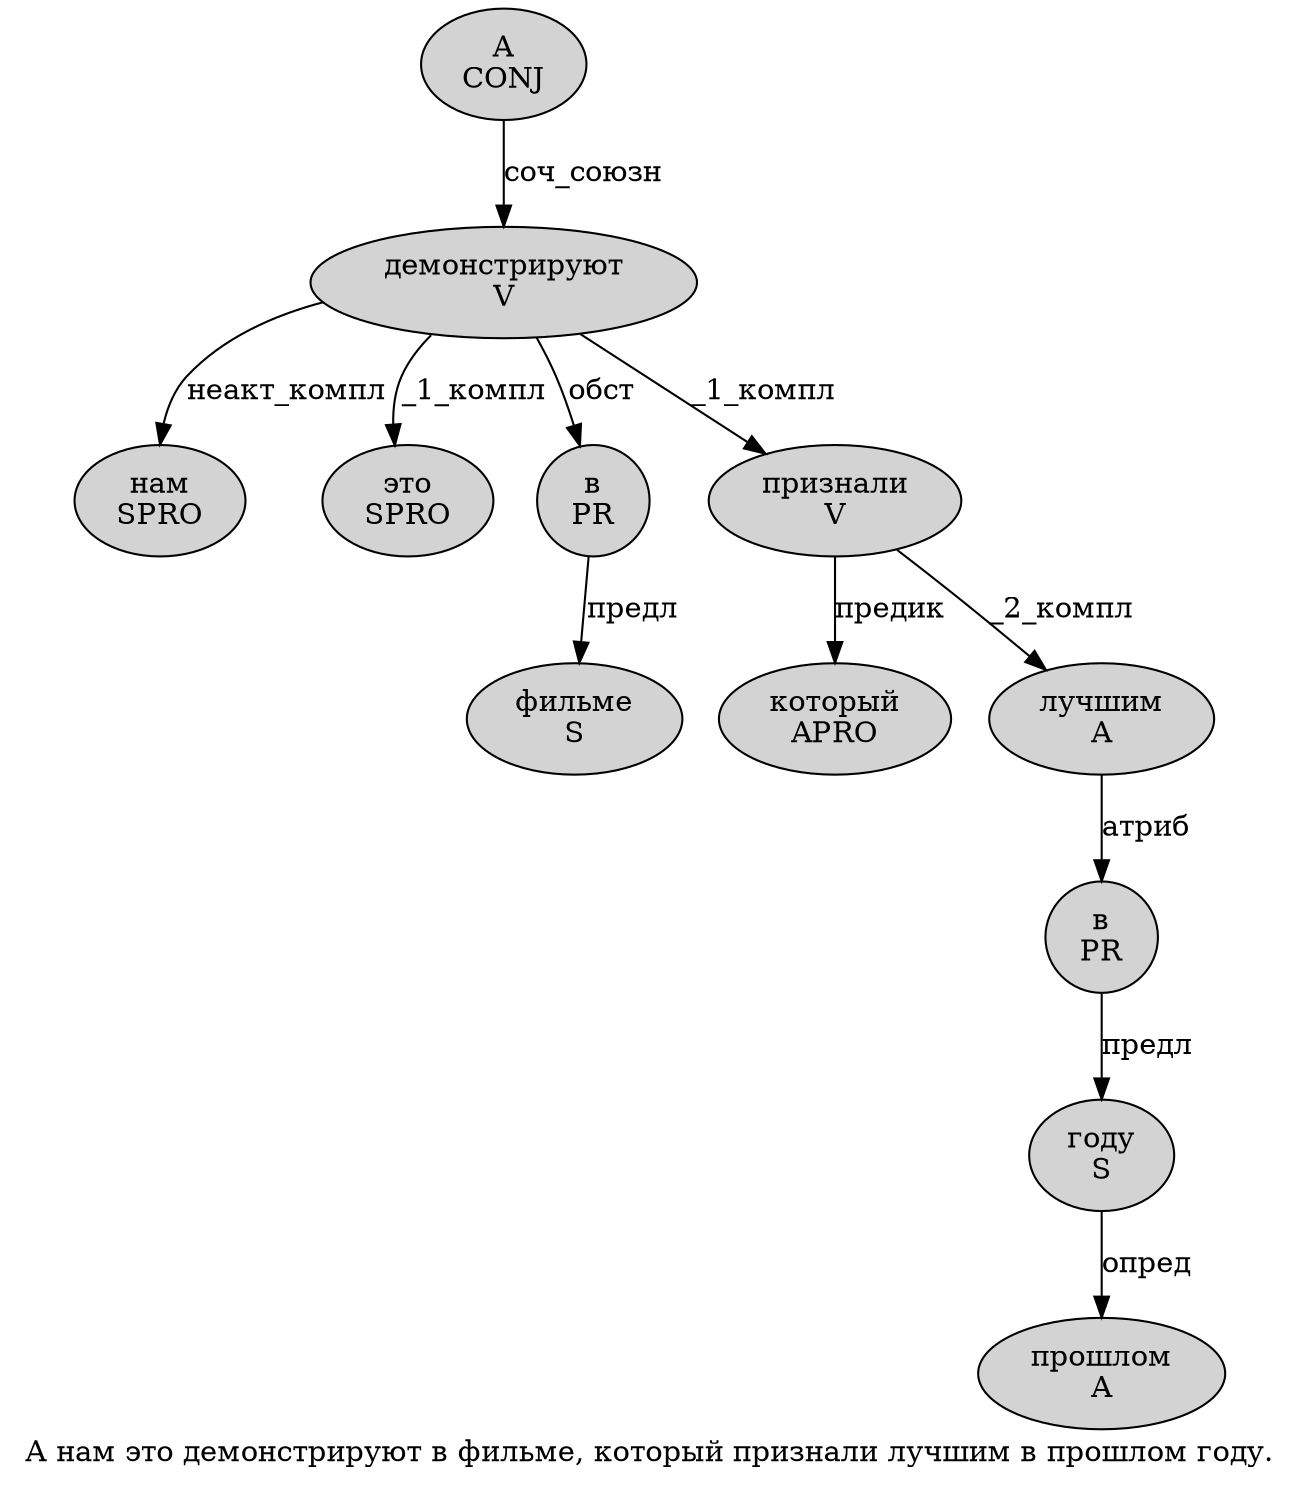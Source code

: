 digraph SENTENCE_4330 {
	graph [label="А нам это демонстрируют в фильме, который признали лучшим в прошлом году."]
	node [style=filled]
		0 [label="А
CONJ" color="" fillcolor=lightgray penwidth=1 shape=ellipse]
		1 [label="нам
SPRO" color="" fillcolor=lightgray penwidth=1 shape=ellipse]
		2 [label="это
SPRO" color="" fillcolor=lightgray penwidth=1 shape=ellipse]
		3 [label="демонстрируют
V" color="" fillcolor=lightgray penwidth=1 shape=ellipse]
		4 [label="в
PR" color="" fillcolor=lightgray penwidth=1 shape=ellipse]
		5 [label="фильме
S" color="" fillcolor=lightgray penwidth=1 shape=ellipse]
		7 [label="который
APRO" color="" fillcolor=lightgray penwidth=1 shape=ellipse]
		8 [label="признали
V" color="" fillcolor=lightgray penwidth=1 shape=ellipse]
		9 [label="лучшим
A" color="" fillcolor=lightgray penwidth=1 shape=ellipse]
		10 [label="в
PR" color="" fillcolor=lightgray penwidth=1 shape=ellipse]
		11 [label="прошлом
A" color="" fillcolor=lightgray penwidth=1 shape=ellipse]
		12 [label="году
S" color="" fillcolor=lightgray penwidth=1 shape=ellipse]
			0 -> 3 [label="соч_союзн"]
			12 -> 11 [label="опред"]
			9 -> 10 [label="атриб"]
			8 -> 7 [label="предик"]
			8 -> 9 [label="_2_компл"]
			4 -> 5 [label="предл"]
			3 -> 1 [label="неакт_компл"]
			3 -> 2 [label="_1_компл"]
			3 -> 4 [label="обст"]
			3 -> 8 [label="_1_компл"]
			10 -> 12 [label="предл"]
}